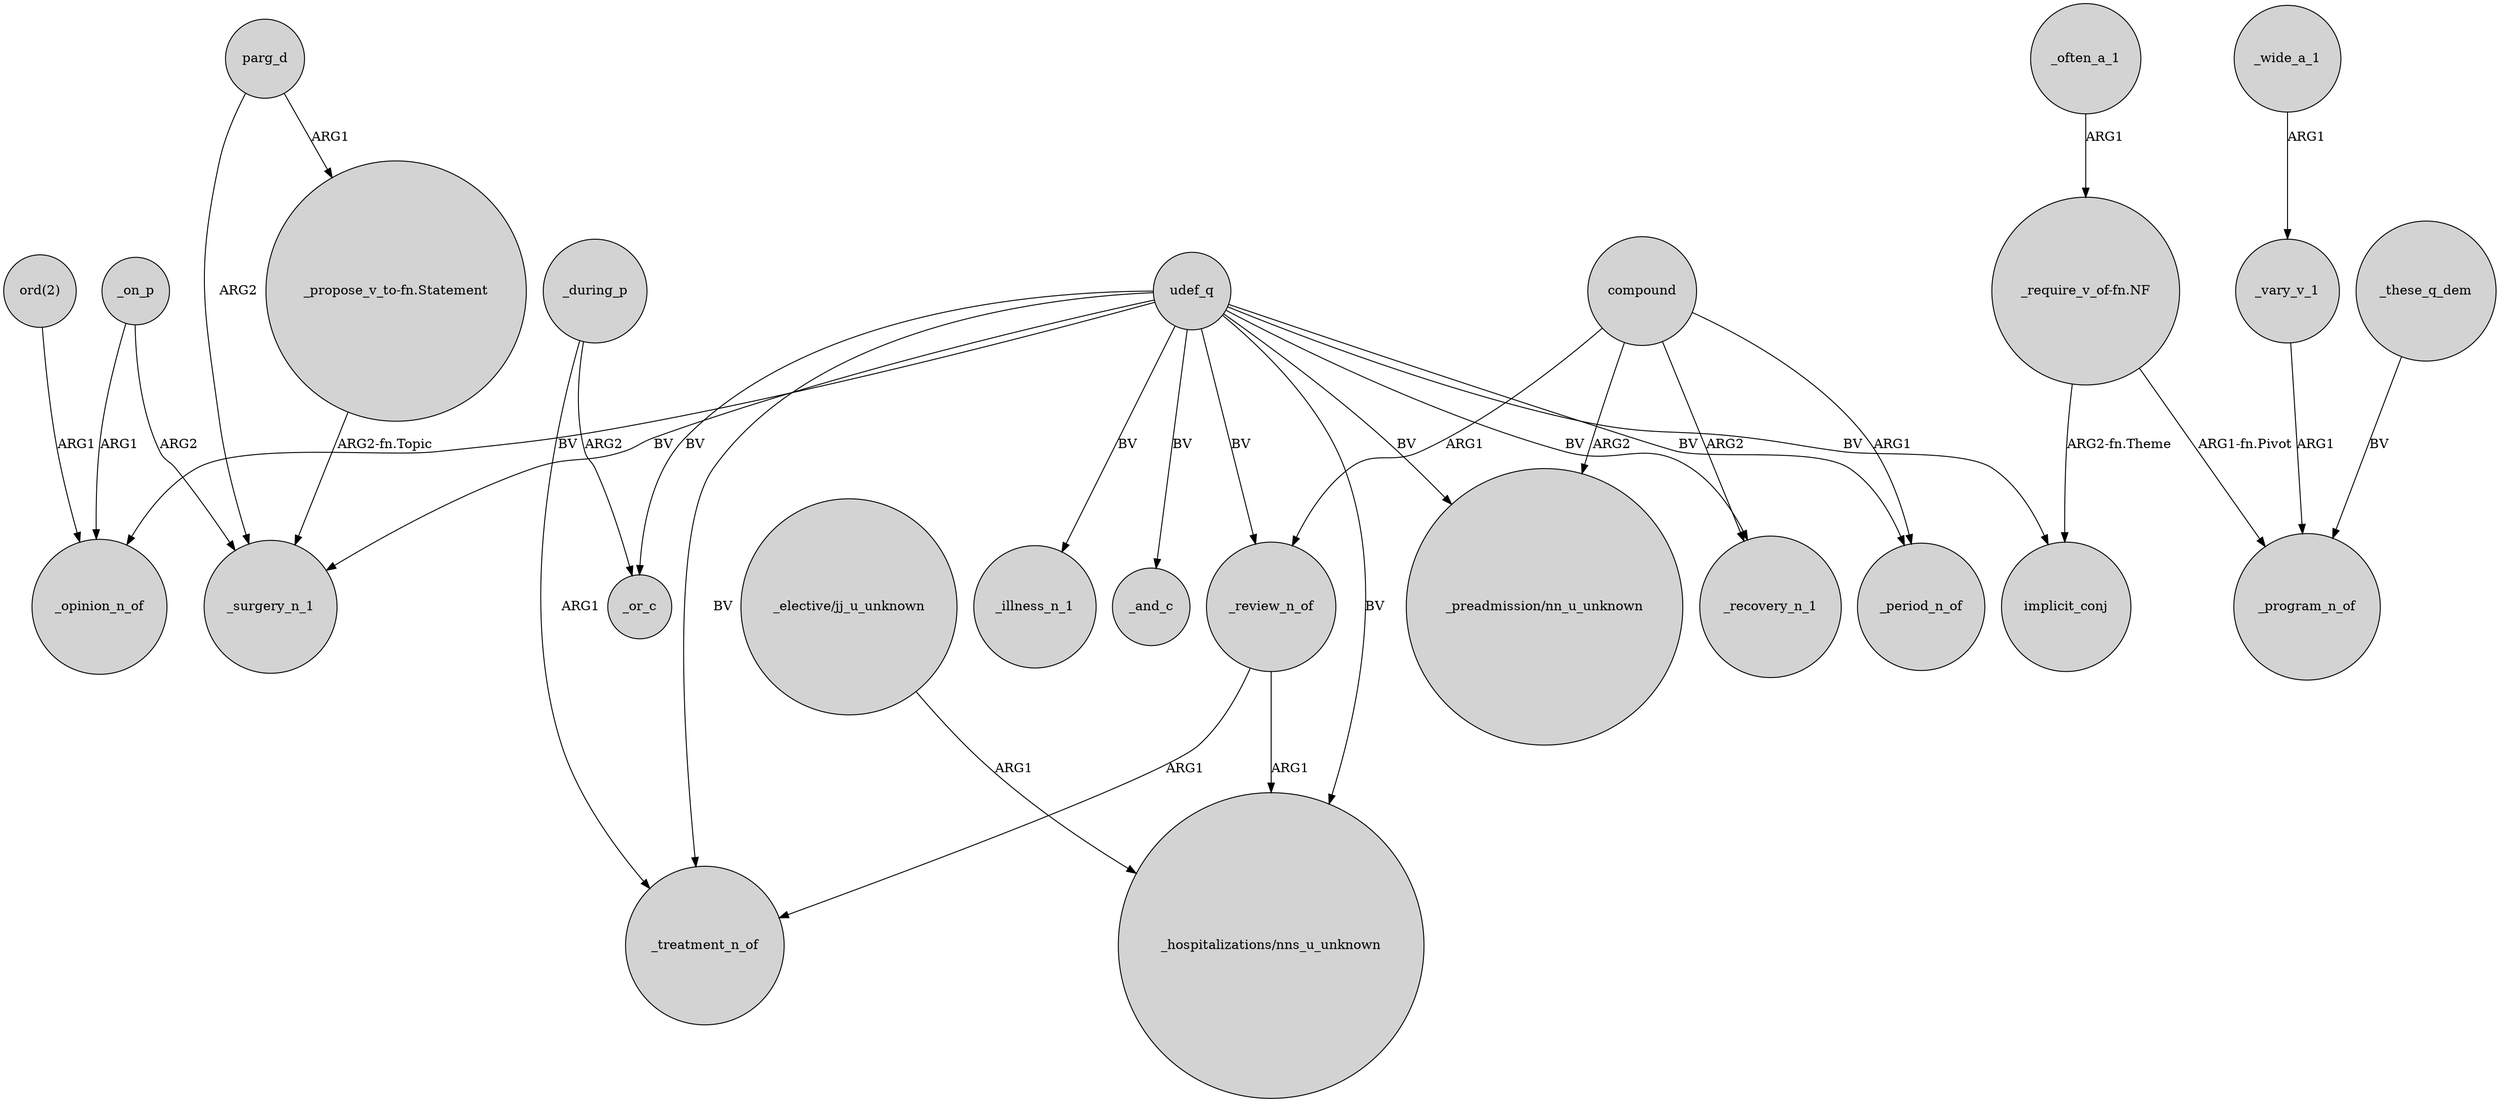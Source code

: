 digraph {
	node [shape=circle style=filled]
	udef_q -> _opinion_n_of [label=BV]
	_review_n_of -> "_hospitalizations/nns_u_unknown" [label=ARG1]
	udef_q -> "_preadmission/nn_u_unknown" [label=BV]
	_often_a_1 -> "_require_v_of-fn.NF" [label=ARG1]
	udef_q -> _surgery_n_1 [label=BV]
	_review_n_of -> _treatment_n_of [label=ARG1]
	"ord(2)" -> _opinion_n_of [label=ARG1]
	udef_q -> "_hospitalizations/nns_u_unknown" [label=BV]
	"_require_v_of-fn.NF" -> _program_n_of [label="ARG1-fn.Pivot"]
	udef_q -> _review_n_of [label=BV]
	parg_d -> "_propose_v_to-fn.Statement" [label=ARG1]
	udef_q -> _period_n_of [label=BV]
	udef_q -> _or_c [label=BV]
	udef_q -> implicit_conj [label=BV]
	compound -> _recovery_n_1 [label=ARG2]
	_on_p -> _surgery_n_1 [label=ARG2]
	_vary_v_1 -> _program_n_of [label=ARG1]
	udef_q -> _illness_n_1 [label=BV]
	_during_p -> _or_c [label=ARG2]
	_these_q_dem -> _program_n_of [label=BV]
	compound -> _period_n_of [label=ARG1]
	"_require_v_of-fn.NF" -> implicit_conj [label="ARG2-fn.Theme"]
	"_propose_v_to-fn.Statement" -> _surgery_n_1 [label="ARG2-fn.Topic"]
	compound -> _review_n_of [label=ARG1]
	_on_p -> _opinion_n_of [label=ARG1]
	"_elective/jj_u_unknown" -> "_hospitalizations/nns_u_unknown" [label=ARG1]
	udef_q -> _treatment_n_of [label=BV]
	_during_p -> _treatment_n_of [label=ARG1]
	_wide_a_1 -> _vary_v_1 [label=ARG1]
	compound -> "_preadmission/nn_u_unknown" [label=ARG2]
	udef_q -> _recovery_n_1 [label=BV]
	udef_q -> _and_c [label=BV]
	parg_d -> _surgery_n_1 [label=ARG2]
}
